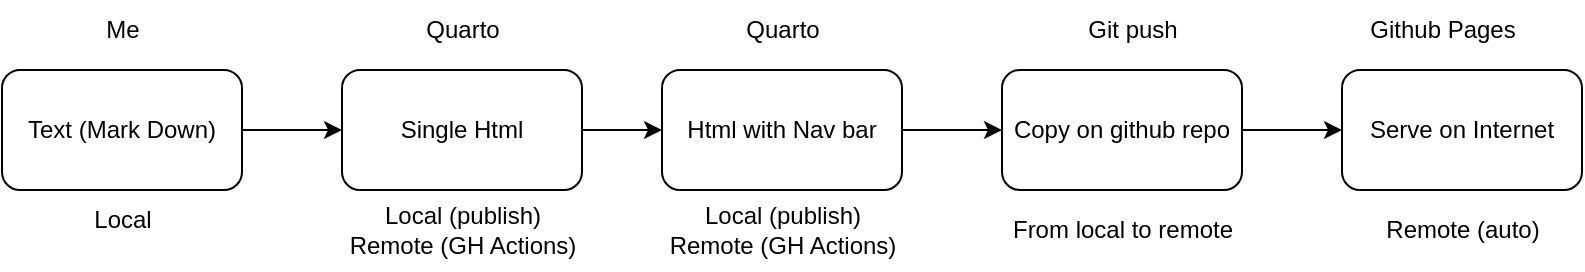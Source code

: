 <mxfile>
    <diagram id="OM80uJX8JnwQ_eq9GtFZ" name="Page-1">
        <mxGraphModel dx="1054" dy="422" grid="1" gridSize="10" guides="1" tooltips="1" connect="1" arrows="1" fold="1" page="1" pageScale="1" pageWidth="850" pageHeight="1100" math="0" shadow="0">
            <root>
                <mxCell id="0"/>
                <mxCell id="1" parent="0"/>
                <mxCell id="8" style="edgeStyle=none;html=1;entryX=0;entryY=0.5;entryDx=0;entryDy=0;" edge="1" parent="1" target="3">
                    <mxGeometry relative="1" as="geometry">
                        <mxPoint x="120" y="110" as="sourcePoint"/>
                    </mxGeometry>
                </mxCell>
                <mxCell id="2" value="Text (Mark Down)" style="rounded=1;whiteSpace=wrap;html=1;" vertex="1" parent="1">
                    <mxGeometry x="20" y="80" width="120" height="60" as="geometry"/>
                </mxCell>
                <mxCell id="9" style="edgeStyle=none;html=1;exitX=1;exitY=0.5;exitDx=0;exitDy=0;" edge="1" parent="1" source="3" target="4">
                    <mxGeometry relative="1" as="geometry"/>
                </mxCell>
                <mxCell id="3" value="Single Html" style="rounded=1;whiteSpace=wrap;html=1;" vertex="1" parent="1">
                    <mxGeometry x="190" y="80" width="120" height="60" as="geometry"/>
                </mxCell>
                <mxCell id="10" style="edgeStyle=none;html=1;exitX=1;exitY=0.5;exitDx=0;exitDy=0;entryX=0;entryY=0.5;entryDx=0;entryDy=0;" edge="1" parent="1" source="4" target="5">
                    <mxGeometry relative="1" as="geometry"/>
                </mxCell>
                <mxCell id="4" value="Html with Nav bar" style="rounded=1;whiteSpace=wrap;html=1;" vertex="1" parent="1">
                    <mxGeometry x="350" y="80" width="120" height="60" as="geometry"/>
                </mxCell>
                <mxCell id="14" style="edgeStyle=none;html=1;entryX=0;entryY=0.5;entryDx=0;entryDy=0;" edge="1" parent="1" source="5" target="6">
                    <mxGeometry relative="1" as="geometry"/>
                </mxCell>
                <mxCell id="5" value="Copy on github repo" style="rounded=1;whiteSpace=wrap;html=1;" vertex="1" parent="1">
                    <mxGeometry x="520" y="80" width="120" height="60" as="geometry"/>
                </mxCell>
                <mxCell id="6" value="Serve on Internet" style="rounded=1;whiteSpace=wrap;html=1;" vertex="1" parent="1">
                    <mxGeometry x="690" y="80" width="120" height="60" as="geometry"/>
                </mxCell>
                <mxCell id="15" value="Me" style="text;html=1;align=center;verticalAlign=middle;resizable=0;points=[];autosize=1;strokeColor=none;fillColor=none;" vertex="1" parent="1">
                    <mxGeometry x="60" y="45" width="40" height="30" as="geometry"/>
                </mxCell>
                <mxCell id="16" value="Quarto" style="text;html=1;align=center;verticalAlign=middle;resizable=0;points=[];autosize=1;strokeColor=none;fillColor=none;" vertex="1" parent="1">
                    <mxGeometry x="220" y="45" width="60" height="30" as="geometry"/>
                </mxCell>
                <mxCell id="17" value="Quarto" style="text;html=1;align=center;verticalAlign=middle;resizable=0;points=[];autosize=1;strokeColor=none;fillColor=none;" vertex="1" parent="1">
                    <mxGeometry x="380" y="45" width="60" height="30" as="geometry"/>
                </mxCell>
                <mxCell id="18" value="Git push" style="text;html=1;align=center;verticalAlign=middle;resizable=0;points=[];autosize=1;strokeColor=none;fillColor=none;" vertex="1" parent="1">
                    <mxGeometry x="550" y="45" width="70" height="30" as="geometry"/>
                </mxCell>
                <mxCell id="19" value="Github Pages" style="text;html=1;align=center;verticalAlign=middle;resizable=0;points=[];autosize=1;strokeColor=none;fillColor=none;" vertex="1" parent="1">
                    <mxGeometry x="690" y="45" width="100" height="30" as="geometry"/>
                </mxCell>
                <mxCell id="20" value="Local" style="text;html=1;align=center;verticalAlign=middle;resizable=0;points=[];autosize=1;strokeColor=none;fillColor=none;" vertex="1" parent="1">
                    <mxGeometry x="55" y="140" width="50" height="30" as="geometry"/>
                </mxCell>
                <mxCell id="21" value="Local (publish)&lt;br&gt;Remote (GH Actions)" style="text;html=1;align=center;verticalAlign=middle;resizable=0;points=[];autosize=1;strokeColor=none;fillColor=none;" vertex="1" parent="1">
                    <mxGeometry x="180" y="140" width="140" height="40" as="geometry"/>
                </mxCell>
                <mxCell id="22" value="Local (publish)&lt;br&gt;Remote (GH Actions)" style="text;html=1;align=center;verticalAlign=middle;resizable=0;points=[];autosize=1;strokeColor=none;fillColor=none;" vertex="1" parent="1">
                    <mxGeometry x="340" y="140" width="140" height="40" as="geometry"/>
                </mxCell>
                <mxCell id="23" value="From local to remote" style="text;html=1;align=center;verticalAlign=middle;resizable=0;points=[];autosize=1;strokeColor=none;fillColor=none;" vertex="1" parent="1">
                    <mxGeometry x="515" y="145" width="130" height="30" as="geometry"/>
                </mxCell>
                <mxCell id="24" value="Remote (auto)" style="text;html=1;align=center;verticalAlign=middle;resizable=0;points=[];autosize=1;strokeColor=none;fillColor=none;" vertex="1" parent="1">
                    <mxGeometry x="700" y="145" width="100" height="30" as="geometry"/>
                </mxCell>
            </root>
        </mxGraphModel>
    </diagram>
</mxfile>